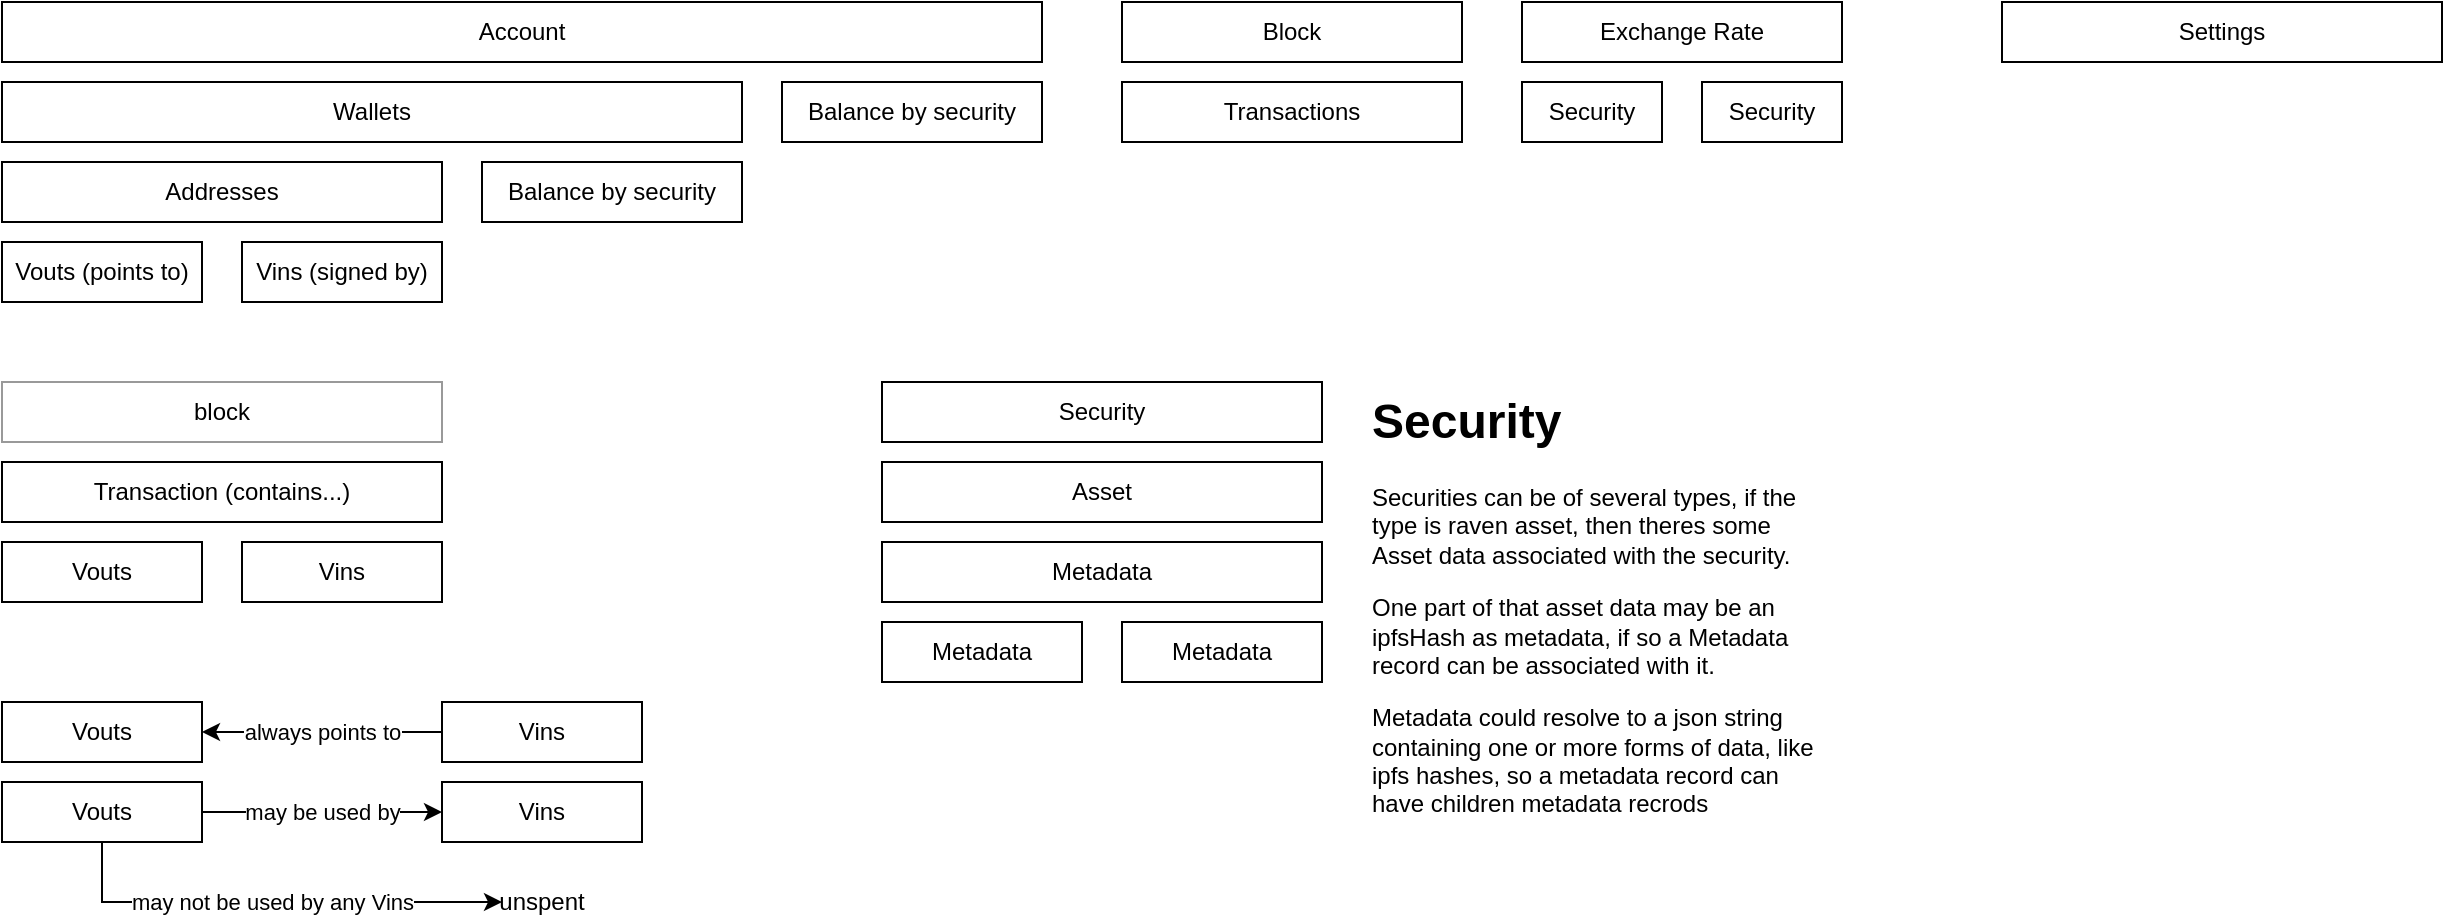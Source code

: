 <mxfile>
    <diagram id="Tt2Mw6sH7wFppCwXUsXx" name="Page-1">
        <mxGraphModel dx="726" dy="472" grid="1" gridSize="10" guides="1" tooltips="1" connect="1" arrows="1" fold="1" page="1" pageScale="1" pageWidth="850" pageHeight="1100" math="0" shadow="0">
            <root>
                <mxCell id="0"/>
                <mxCell id="1" parent="0"/>
                <mxCell id="2" value="Account" style="rounded=0;whiteSpace=wrap;html=1;" parent="1" vertex="1">
                    <mxGeometry x="40" y="10" width="520" height="30" as="geometry"/>
                </mxCell>
                <mxCell id="3" value="Wallets" style="rounded=0;whiteSpace=wrap;html=1;" parent="1" vertex="1">
                    <mxGeometry x="40" y="50" width="370" height="30" as="geometry"/>
                </mxCell>
                <mxCell id="4" value="Addresses" style="rounded=0;whiteSpace=wrap;html=1;" parent="1" vertex="1">
                    <mxGeometry x="40" y="90" width="220" height="30" as="geometry"/>
                </mxCell>
                <mxCell id="5" value="Vouts (points to)" style="rounded=0;whiteSpace=wrap;html=1;" parent="1" vertex="1">
                    <mxGeometry x="40" y="130" width="100" height="30" as="geometry"/>
                </mxCell>
                <mxCell id="8" value="Balance by security" style="rounded=0;whiteSpace=wrap;html=1;" parent="1" vertex="1">
                    <mxGeometry x="430" y="50" width="130" height="30" as="geometry"/>
                </mxCell>
                <mxCell id="11" value="Balance by security" style="rounded=0;whiteSpace=wrap;html=1;" parent="1" vertex="1">
                    <mxGeometry x="280" y="90" width="130" height="30" as="geometry"/>
                </mxCell>
                <mxCell id="12" value="Block" style="rounded=0;whiteSpace=wrap;html=1;" parent="1" vertex="1">
                    <mxGeometry x="600" y="10" width="170" height="30" as="geometry"/>
                </mxCell>
                <mxCell id="13" value="Transactions" style="rounded=0;whiteSpace=wrap;html=1;" parent="1" vertex="1">
                    <mxGeometry x="600" y="50" width="170" height="30" as="geometry"/>
                </mxCell>
                <mxCell id="18" value="Security" style="rounded=0;whiteSpace=wrap;html=1;" parent="1" vertex="1">
                    <mxGeometry x="800" y="50" width="70" height="30" as="geometry"/>
                </mxCell>
                <mxCell id="19" value="Exchange Rate" style="rounded=0;whiteSpace=wrap;html=1;" parent="1" vertex="1">
                    <mxGeometry x="800" y="10" width="160" height="30" as="geometry"/>
                </mxCell>
                <mxCell id="20" value="Settings" style="rounded=0;whiteSpace=wrap;html=1;" parent="1" vertex="1">
                    <mxGeometry x="1040" y="10" width="220" height="30" as="geometry"/>
                </mxCell>
                <mxCell id="21" value="Vins (signed by)" style="rounded=0;whiteSpace=wrap;html=1;" parent="1" vertex="1">
                    <mxGeometry x="160" y="130" width="100" height="30" as="geometry"/>
                </mxCell>
                <mxCell id="22" value="Vouts" style="rounded=0;whiteSpace=wrap;html=1;" parent="1" vertex="1">
                    <mxGeometry x="40" y="280" width="100" height="30" as="geometry"/>
                </mxCell>
                <mxCell id="23" value="Vins" style="rounded=0;whiteSpace=wrap;html=1;" parent="1" vertex="1">
                    <mxGeometry x="160" y="280" width="100" height="30" as="geometry"/>
                </mxCell>
                <mxCell id="24" value="Transaction (contains...)" style="rounded=0;whiteSpace=wrap;html=1;" parent="1" vertex="1">
                    <mxGeometry x="40" y="240" width="220" height="30" as="geometry"/>
                </mxCell>
                <mxCell id="28" value="always points to" style="edgeStyle=orthogonalEdgeStyle;rounded=0;orthogonalLoop=1;jettySize=auto;html=1;" parent="1" source="25" target="26" edge="1">
                    <mxGeometry relative="1" as="geometry"/>
                </mxCell>
                <mxCell id="25" value="Vins" style="rounded=0;whiteSpace=wrap;html=1;" parent="1" vertex="1">
                    <mxGeometry x="260" y="360" width="100" height="30" as="geometry"/>
                </mxCell>
                <mxCell id="26" value="Vouts" style="rounded=0;whiteSpace=wrap;html=1;" parent="1" vertex="1">
                    <mxGeometry x="40" y="360" width="100" height="30" as="geometry"/>
                </mxCell>
                <mxCell id="33" value="Vins" style="rounded=0;whiteSpace=wrap;html=1;" parent="1" vertex="1">
                    <mxGeometry x="260" y="400" width="100" height="30" as="geometry"/>
                </mxCell>
                <mxCell id="35" value="may be used by" style="edgeStyle=orthogonalEdgeStyle;rounded=0;orthogonalLoop=1;jettySize=auto;html=1;" parent="1" source="34" target="33" edge="1">
                    <mxGeometry relative="1" as="geometry"/>
                </mxCell>
                <mxCell id="36" value="may not be used by any Vins" style="edgeStyle=orthogonalEdgeStyle;rounded=0;orthogonalLoop=1;jettySize=auto;html=1;entryX=0;entryY=0.5;entryDx=0;entryDy=0;" parent="1" source="34" target="39" edge="1">
                    <mxGeometry relative="1" as="geometry">
                        <mxPoint x="290" y="460" as="targetPoint"/>
                        <Array as="points">
                            <mxPoint x="90" y="460"/>
                        </Array>
                    </mxGeometry>
                </mxCell>
                <mxCell id="34" value="Vouts" style="rounded=0;whiteSpace=wrap;html=1;" parent="1" vertex="1">
                    <mxGeometry x="40" y="400" width="100" height="30" as="geometry"/>
                </mxCell>
                <mxCell id="39" value="unspent" style="text;html=1;strokeColor=none;fillColor=none;align=center;verticalAlign=middle;whiteSpace=wrap;rounded=0;" parent="1" vertex="1">
                    <mxGeometry x="290" y="450" width="40" height="20" as="geometry"/>
                </mxCell>
                <mxCell id="41" value="block" style="rounded=0;whiteSpace=wrap;html=1;strokeColor=#999999;" parent="1" vertex="1">
                    <mxGeometry x="40" y="200" width="220" height="30" as="geometry"/>
                </mxCell>
                <mxCell id="46" value="Asset" style="rounded=0;whiteSpace=wrap;html=1;" vertex="1" parent="1">
                    <mxGeometry x="480" y="240" width="220" height="30" as="geometry"/>
                </mxCell>
                <mxCell id="48" value="Security" style="rounded=0;whiteSpace=wrap;html=1;" vertex="1" parent="1">
                    <mxGeometry x="480" y="200" width="220" height="30" as="geometry"/>
                </mxCell>
                <mxCell id="50" value="Security" style="rounded=0;whiteSpace=wrap;html=1;" vertex="1" parent="1">
                    <mxGeometry x="890" y="50" width="70" height="30" as="geometry"/>
                </mxCell>
                <mxCell id="51" value="Metadata" style="rounded=0;whiteSpace=wrap;html=1;" vertex="1" parent="1">
                    <mxGeometry x="480" y="280" width="220" height="30" as="geometry"/>
                </mxCell>
                <mxCell id="52" value="Metadata" style="rounded=0;whiteSpace=wrap;html=1;" vertex="1" parent="1">
                    <mxGeometry x="480" y="320" width="100" height="30" as="geometry"/>
                </mxCell>
                <mxCell id="53" value="Metadata" style="rounded=0;whiteSpace=wrap;html=1;" vertex="1" parent="1">
                    <mxGeometry x="600" y="320" width="100" height="30" as="geometry"/>
                </mxCell>
                <mxCell id="55" value="&lt;h1&gt;Security&lt;/h1&gt;&lt;p&gt;Securities can be of several types, if the type is raven asset, then theres some Asset data associated with the security.&amp;nbsp;&lt;/p&gt;&lt;p&gt;One part of that asset data may be an ipfsHash as metadata, if so a Metadata record can be associated with it.&amp;nbsp;&lt;/p&gt;&lt;p&gt;&lt;span&gt;Metadata could resolve to a json string containing one or more forms of data, like ipfs hashes, so a metadata record can have children metadata recrods&lt;/span&gt;&lt;br&gt;&lt;/p&gt;" style="text;html=1;strokeColor=none;fillColor=none;spacing=5;spacingTop=-20;whiteSpace=wrap;overflow=hidden;rounded=0;" vertex="1" parent="1">
                    <mxGeometry x="720" y="200" width="240" height="240" as="geometry"/>
                </mxCell>
            </root>
        </mxGraphModel>
    </diagram>
</mxfile>